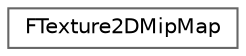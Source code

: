 digraph "Graphical Class Hierarchy"
{
 // INTERACTIVE_SVG=YES
 // LATEX_PDF_SIZE
  bgcolor="transparent";
  edge [fontname=Helvetica,fontsize=10,labelfontname=Helvetica,labelfontsize=10];
  node [fontname=Helvetica,fontsize=10,shape=box,height=0.2,width=0.4];
  rankdir="LR";
  Node0 [id="Node000000",label="FTexture2DMipMap",height=0.2,width=0.4,color="grey40", fillcolor="white", style="filled",URL="$d9/df2/structFTexture2DMipMap.html",tooltip="A 2D texture mip-map."];
}
